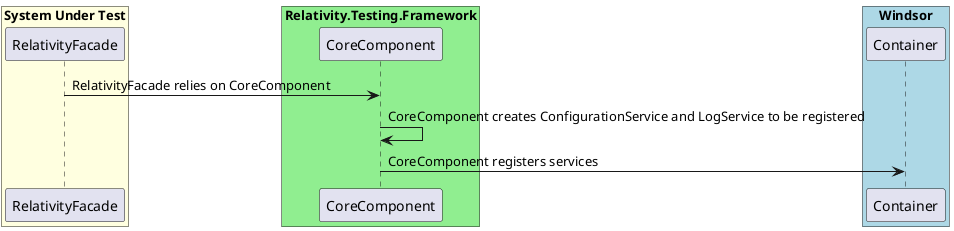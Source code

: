 @startuml Relativity.Testing.Framework Interceptors Sequence Diagram

box "System Under Test" #LightYellow
participant "RelativityFacade"
end box

box "Relativity.Testing.Framework" #LightGreen
participant "CoreComponent"
end box

box "Windsor" #LightBlue
participant "Container"
end box

"RelativityFacade" -> "CoreComponent" : RelativityFacade relies on CoreComponent
"CoreComponent" -> "CoreComponent" : CoreComponent creates ConfigurationService and LogService to be registered
"CoreComponent" -> "Container" : CoreComponent registers services

@enduml